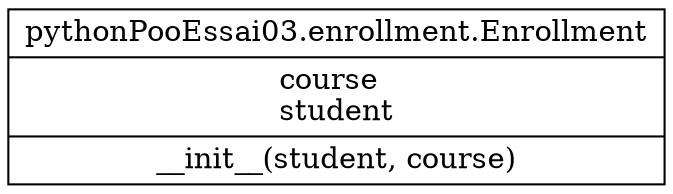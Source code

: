 digraph "Enrollment" {
rankdir=BT
charset="utf-8"
"pythonPooEssai03.enrollment.Enrollment" [color="black", fontcolor="black", label=<{pythonPooEssai03.enrollment.Enrollment|course<br ALIGN="LEFT"/>student<br ALIGN="LEFT"/>|__init__(student, course)<br ALIGN="LEFT"/>}>, shape="record", style="solid"];
}

